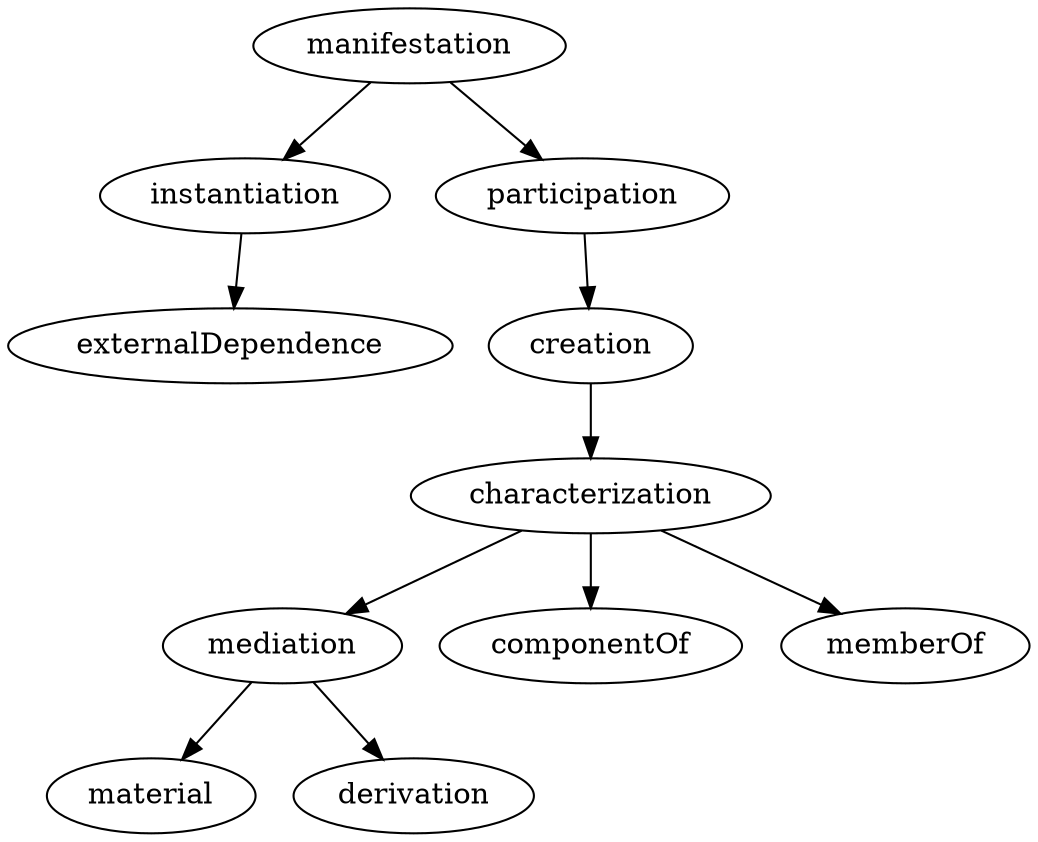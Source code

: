 strict digraph {
manifestation;
instantiation;
participation;
externalDependence;
creation;
characterization;
mediation;
componentOf;
memberOf;
material;
derivation;
manifestation -> instantiation;
manifestation -> participation;
instantiation -> externalDependence;
participation -> creation;
creation -> characterization;
characterization -> mediation;
characterization -> componentOf;
characterization -> memberOf;
mediation -> material;
mediation -> derivation;
}
